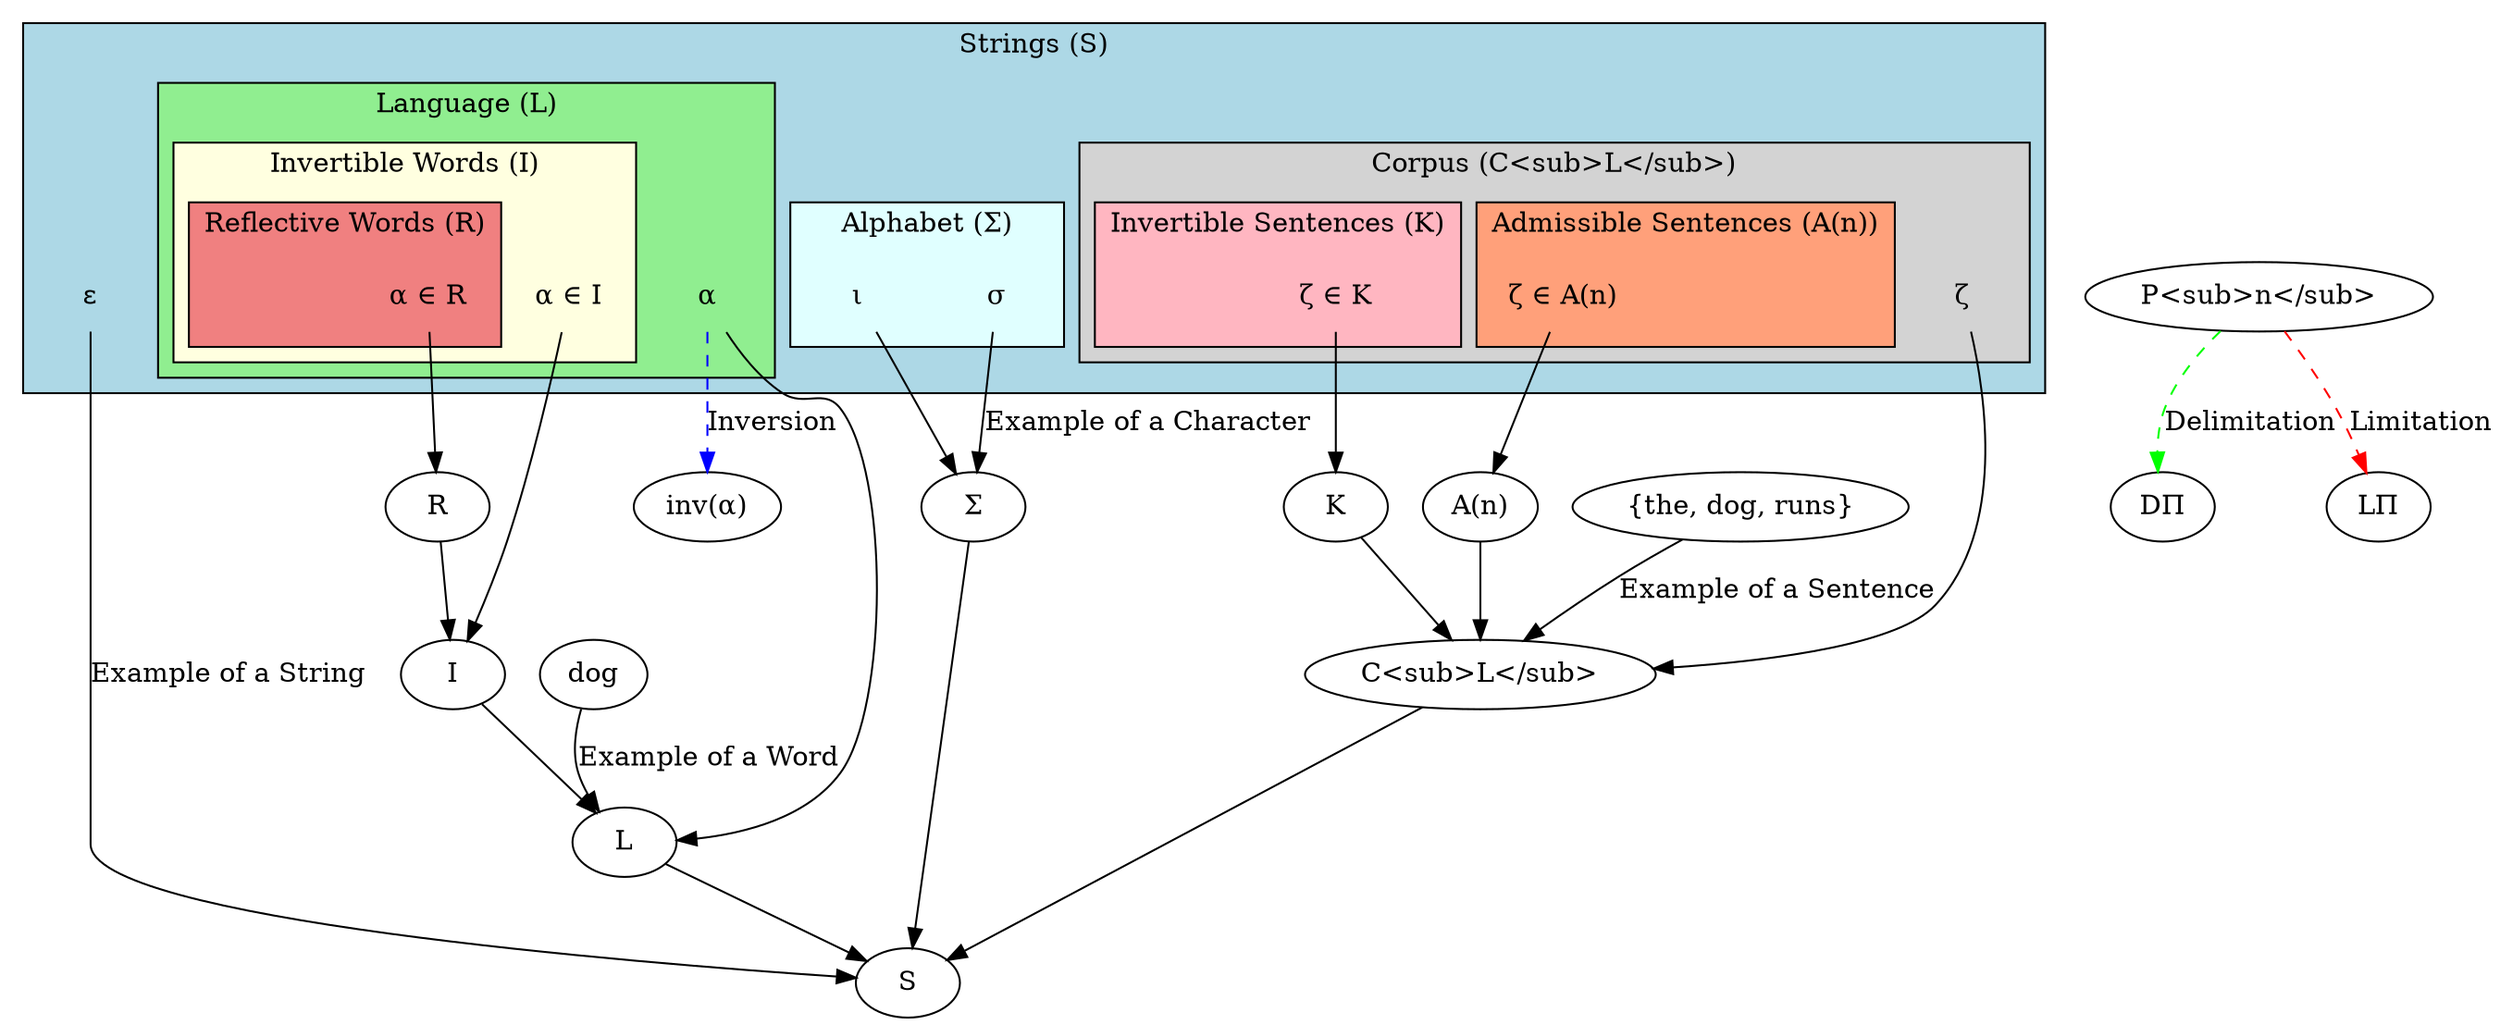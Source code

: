 digraph G {
  rankdir=TB;

  // Define sets as subgraphs
  subgraph cluster_S {
    label = "Strings (S)";
    style = filled;
    fillcolor = lightblue;
    
    // Define elements within S
    
    "ε" [shape=plaintext];

    subgraph cluster_L {
      label = "Language (L)";
      style = filled;
      fillcolor = lightgreen;
        
      // Define elements within L
      "α" [shape=plaintext];
        
      subgraph cluster_I {
        label = "Invertible Words (I)";
        style = filled;
        fillcolor = lightyellow;

        subgraph cluster_R {
          label = "Reflective Words (R)";
          style = filled;
          fillcolor = lightcoral;
            
          // Define elements within R
          "α_R" [shape=plaintext, label="α ∈ R"];
        }
        "α_I" [shape=plaintext, label="α ∈ I"];
      }
    }
    
    subgraph cluster_sigma {
      label = "Alphabet (Σ)";
      style = filled;
      fillcolor = lightcyan;
      
      // Define elements within Σ
      "ι" [shape=plaintext];
      "σ" [shape=plaintext];
    }

    subgraph cluster_CL {
      label = "Corpus (C<sub>L</sub>)";
      style = filled;
      fillcolor = lightgray;

      // Define elements within CL
      "ζ" [shape=plaintext];
        
      subgraph cluster_K {
        label = "Invertible Sentences (K)";
        style = filled;
        fillcolor = lightpink;
          
        // Define elements within K
        "ζ_K" [shape=plaintext, label="ζ ∈ K"];
      }
      
      subgraph cluster_An {
        label = "Admissible Sentences (A(n))";
        style = filled;
        fillcolor = lightsalmon;
        
        // Define elements within A(n)
        "ζ_A" [shape=plaintext, label="ζ ∈ A(n)"];
      }
    }
  }

  // Define relationships with arrows
  "ι" -> "Σ";
  "α" -> "L";
  "ζ" -> "C<sub>L</sub>";
  "α_I" -> "I";
  "α_R" -> "R";
  "ζ_K" -> "K";
  "ζ_A" -> "A(n)";
  "L" -> "S";
  "C<sub>L</sub>" -> "S";
  "Σ" -> "S";
  "R" -> "I";
  "I" -> "L";
  "K" -> "C<sub>L</sub>";
  "A(n)" -> "C<sub>L</sub>";
  
  // Additional relationships
  "ε" -> "S" [label="Example of a String"];
  "σ" -> "Σ" [label="Example of a Character"];
  "dog" -> "L" [label="Example of a Word"];
  "{the, dog, runs}" -> "C<sub>L</sub>" [label="Example of a Sentence"];

  // Operations (Optional)
  "α" -> "inv(α)" [style=dashed, color=blue, label="Inversion"]; // Could be made more visual
  "P<sub>n</sub>" -> "DΠ" [style=dashed, color=green, label="Delimitation"];
  "P<sub>n</sub>" -> "LΠ" [style=dashed, color=red, label="Limitation"];
}